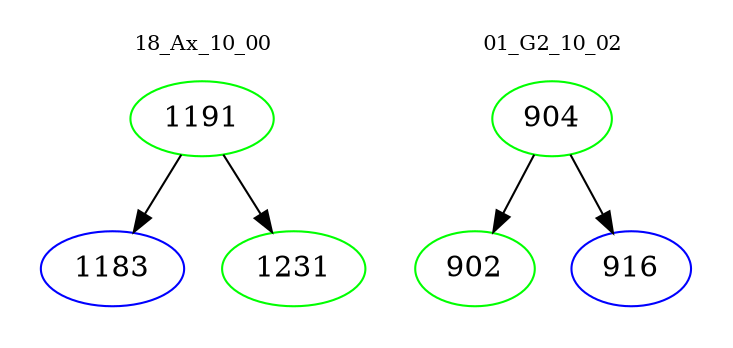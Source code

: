 digraph{
subgraph cluster_0 {
color = white
label = "18_Ax_10_00";
fontsize=10;
T0_1191 [label="1191", color="green"]
T0_1191 -> T0_1183 [color="black"]
T0_1183 [label="1183", color="blue"]
T0_1191 -> T0_1231 [color="black"]
T0_1231 [label="1231", color="green"]
}
subgraph cluster_1 {
color = white
label = "01_G2_10_02";
fontsize=10;
T1_904 [label="904", color="green"]
T1_904 -> T1_902 [color="black"]
T1_902 [label="902", color="green"]
T1_904 -> T1_916 [color="black"]
T1_916 [label="916", color="blue"]
}
}
